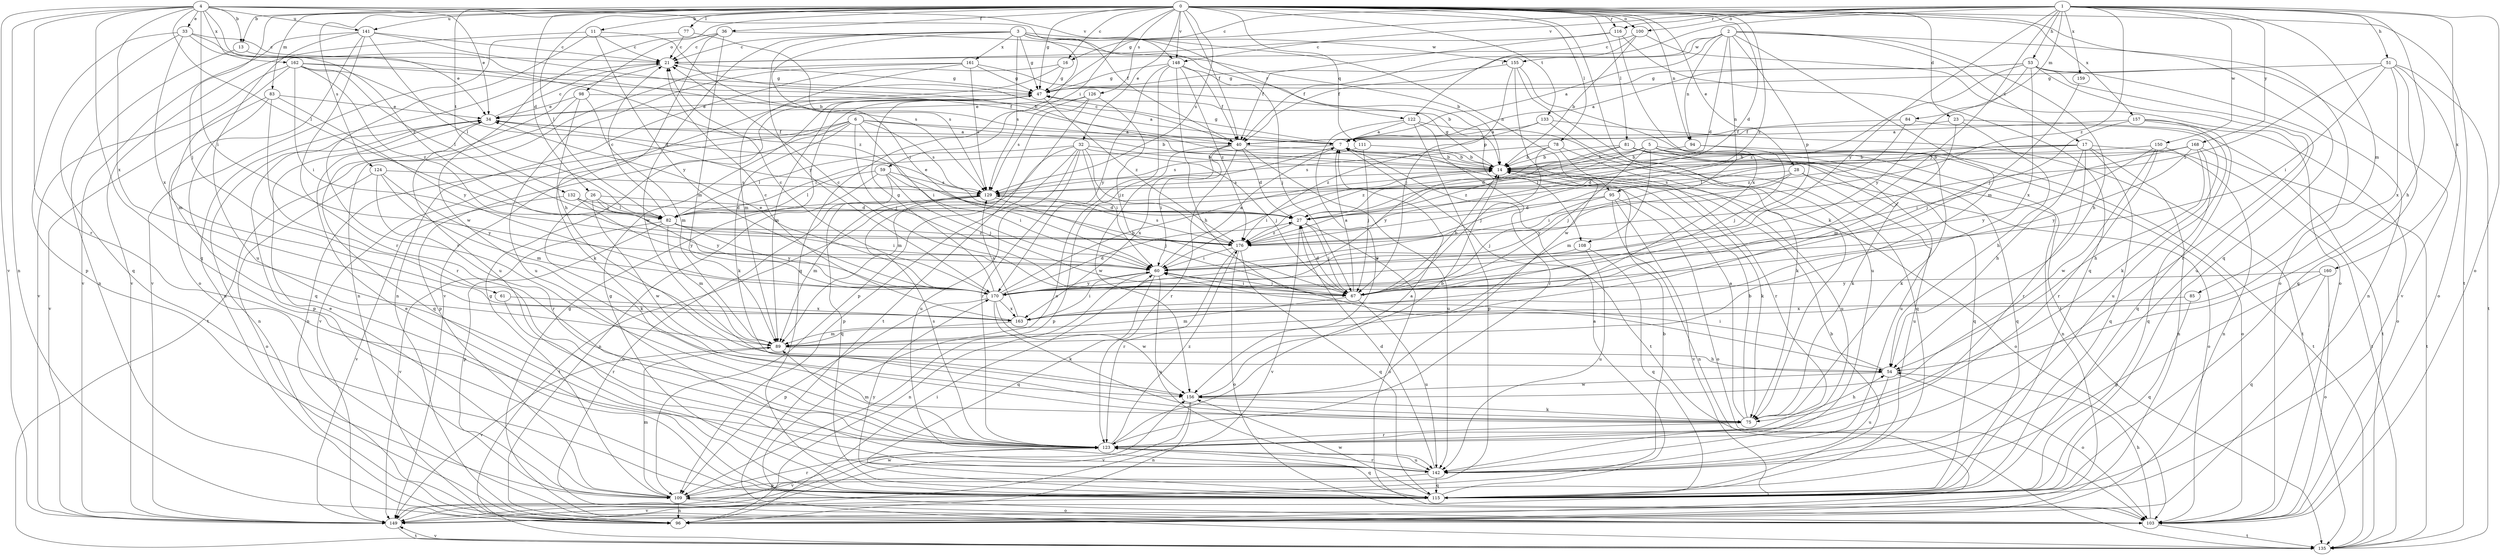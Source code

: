 strict digraph  {
0;
1;
2;
3;
4;
5;
6;
7;
11;
13;
14;
16;
17;
21;
23;
26;
27;
28;
32;
33;
34;
36;
40;
47;
51;
53;
54;
59;
60;
61;
67;
75;
77;
78;
81;
82;
83;
84;
85;
89;
94;
95;
96;
98;
100;
103;
108;
109;
111;
115;
116;
122;
123;
124;
126;
129;
132;
133;
135;
141;
142;
148;
149;
150;
155;
156;
157;
159;
160;
161;
162;
163;
168;
170;
176;
0 -> 11  [label=b];
0 -> 13  [label=b];
0 -> 16  [label=c];
0 -> 23  [label=d];
0 -> 26  [label=d];
0 -> 27  [label=d];
0 -> 28  [label=e];
0 -> 32  [label=e];
0 -> 36  [label=f];
0 -> 40  [label=f];
0 -> 47  [label=g];
0 -> 59  [label=i];
0 -> 61  [label=j];
0 -> 75  [label=k];
0 -> 77  [label=l];
0 -> 78  [label=l];
0 -> 81  [label=l];
0 -> 82  [label=l];
0 -> 83  [label=m];
0 -> 94  [label=n];
0 -> 98  [label=o];
0 -> 100  [label=o];
0 -> 111  [label=q];
0 -> 115  [label=q];
0 -> 116  [label=r];
0 -> 124  [label=s];
0 -> 126  [label=s];
0 -> 129  [label=s];
0 -> 132  [label=t];
0 -> 133  [label=t];
0 -> 135  [label=t];
0 -> 141  [label=u];
0 -> 148  [label=v];
0 -> 157  [label=x];
0 -> 176  [label=z];
1 -> 16  [label=c];
1 -> 47  [label=g];
1 -> 51  [label=h];
1 -> 53  [label=h];
1 -> 54  [label=h];
1 -> 67  [label=j];
1 -> 84  [label=m];
1 -> 85  [label=m];
1 -> 100  [label=o];
1 -> 103  [label=o];
1 -> 116  [label=r];
1 -> 122  [label=r];
1 -> 148  [label=v];
1 -> 150  [label=w];
1 -> 159  [label=x];
1 -> 160  [label=x];
1 -> 168  [label=y];
1 -> 170  [label=y];
1 -> 176  [label=z];
2 -> 7  [label=a];
2 -> 17  [label=c];
2 -> 27  [label=d];
2 -> 40  [label=f];
2 -> 54  [label=h];
2 -> 89  [label=m];
2 -> 94  [label=n];
2 -> 95  [label=n];
2 -> 103  [label=o];
2 -> 108  [label=p];
2 -> 155  [label=w];
3 -> 21  [label=c];
3 -> 47  [label=g];
3 -> 60  [label=i];
3 -> 95  [label=n];
3 -> 108  [label=p];
3 -> 115  [label=q];
3 -> 122  [label=r];
3 -> 129  [label=s];
3 -> 155  [label=w];
3 -> 156  [label=w];
3 -> 161  [label=x];
3 -> 170  [label=y];
4 -> 13  [label=b];
4 -> 33  [label=e];
4 -> 34  [label=e];
4 -> 40  [label=f];
4 -> 60  [label=i];
4 -> 82  [label=l];
4 -> 96  [label=n];
4 -> 115  [label=q];
4 -> 123  [label=r];
4 -> 141  [label=u];
4 -> 148  [label=v];
4 -> 149  [label=v];
4 -> 162  [label=x];
4 -> 163  [label=x];
4 -> 176  [label=z];
5 -> 14  [label=b];
5 -> 27  [label=d];
5 -> 67  [label=j];
5 -> 75  [label=k];
5 -> 89  [label=m];
5 -> 115  [label=q];
5 -> 135  [label=t];
5 -> 142  [label=u];
5 -> 176  [label=z];
6 -> 7  [label=a];
6 -> 14  [label=b];
6 -> 60  [label=i];
6 -> 67  [label=j];
6 -> 75  [label=k];
6 -> 96  [label=n];
6 -> 109  [label=p];
6 -> 129  [label=s];
6 -> 149  [label=v];
7 -> 14  [label=b];
7 -> 47  [label=g];
7 -> 82  [label=l];
7 -> 135  [label=t];
7 -> 163  [label=x];
11 -> 21  [label=c];
11 -> 123  [label=r];
11 -> 129  [label=s];
11 -> 149  [label=v];
11 -> 170  [label=y];
13 -> 96  [label=n];
13 -> 176  [label=z];
14 -> 47  [label=g];
14 -> 60  [label=i];
14 -> 75  [label=k];
14 -> 103  [label=o];
14 -> 129  [label=s];
16 -> 47  [label=g];
16 -> 96  [label=n];
16 -> 149  [label=v];
17 -> 14  [label=b];
17 -> 27  [label=d];
17 -> 54  [label=h];
17 -> 82  [label=l];
17 -> 96  [label=n];
17 -> 115  [label=q];
17 -> 123  [label=r];
17 -> 135  [label=t];
21 -> 47  [label=g];
21 -> 96  [label=n];
21 -> 142  [label=u];
23 -> 40  [label=f];
23 -> 54  [label=h];
23 -> 89  [label=m];
23 -> 135  [label=t];
26 -> 27  [label=d];
26 -> 75  [label=k];
26 -> 82  [label=l];
26 -> 156  [label=w];
26 -> 170  [label=y];
27 -> 34  [label=e];
27 -> 67  [label=j];
27 -> 103  [label=o];
27 -> 149  [label=v];
27 -> 176  [label=z];
28 -> 60  [label=i];
28 -> 103  [label=o];
28 -> 129  [label=s];
28 -> 142  [label=u];
28 -> 170  [label=y];
32 -> 14  [label=b];
32 -> 60  [label=i];
32 -> 67  [label=j];
32 -> 82  [label=l];
32 -> 89  [label=m];
32 -> 109  [label=p];
32 -> 123  [label=r];
32 -> 142  [label=u];
32 -> 176  [label=z];
33 -> 14  [label=b];
33 -> 21  [label=c];
33 -> 34  [label=e];
33 -> 109  [label=p];
33 -> 115  [label=q];
33 -> 163  [label=x];
34 -> 7  [label=a];
34 -> 21  [label=c];
34 -> 40  [label=f];
34 -> 96  [label=n];
34 -> 109  [label=p];
34 -> 115  [label=q];
36 -> 14  [label=b];
36 -> 21  [label=c];
36 -> 54  [label=h];
36 -> 89  [label=m];
36 -> 156  [label=w];
40 -> 14  [label=b];
40 -> 21  [label=c];
40 -> 27  [label=d];
40 -> 60  [label=i];
40 -> 109  [label=p];
40 -> 123  [label=r];
40 -> 142  [label=u];
40 -> 156  [label=w];
47 -> 34  [label=e];
47 -> 89  [label=m];
47 -> 176  [label=z];
51 -> 47  [label=g];
51 -> 60  [label=i];
51 -> 103  [label=o];
51 -> 115  [label=q];
51 -> 135  [label=t];
51 -> 163  [label=x];
51 -> 176  [label=z];
53 -> 7  [label=a];
53 -> 47  [label=g];
53 -> 96  [label=n];
53 -> 123  [label=r];
53 -> 142  [label=u];
53 -> 149  [label=v];
53 -> 163  [label=x];
53 -> 170  [label=y];
53 -> 176  [label=z];
54 -> 60  [label=i];
54 -> 103  [label=o];
54 -> 142  [label=u];
54 -> 156  [label=w];
59 -> 60  [label=i];
59 -> 67  [label=j];
59 -> 82  [label=l];
59 -> 96  [label=n];
59 -> 115  [label=q];
59 -> 129  [label=s];
60 -> 7  [label=a];
60 -> 67  [label=j];
60 -> 96  [label=n];
60 -> 115  [label=q];
60 -> 142  [label=u];
60 -> 170  [label=y];
61 -> 123  [label=r];
61 -> 163  [label=x];
67 -> 7  [label=a];
67 -> 14  [label=b];
67 -> 21  [label=c];
67 -> 27  [label=d];
67 -> 60  [label=i];
67 -> 89  [label=m];
67 -> 142  [label=u];
75 -> 7  [label=a];
75 -> 14  [label=b];
75 -> 54  [label=h];
75 -> 123  [label=r];
77 -> 21  [label=c];
77 -> 129  [label=s];
77 -> 149  [label=v];
78 -> 14  [label=b];
78 -> 67  [label=j];
78 -> 123  [label=r];
78 -> 129  [label=s];
78 -> 142  [label=u];
81 -> 14  [label=b];
81 -> 96  [label=n];
81 -> 103  [label=o];
81 -> 115  [label=q];
81 -> 170  [label=y];
81 -> 176  [label=z];
82 -> 21  [label=c];
82 -> 60  [label=i];
82 -> 89  [label=m];
82 -> 109  [label=p];
82 -> 149  [label=v];
82 -> 170  [label=y];
82 -> 176  [label=z];
83 -> 34  [label=e];
83 -> 115  [label=q];
83 -> 123  [label=r];
83 -> 149  [label=v];
83 -> 170  [label=y];
84 -> 40  [label=f];
84 -> 75  [label=k];
84 -> 176  [label=z];
85 -> 115  [label=q];
85 -> 163  [label=x];
89 -> 54  [label=h];
89 -> 149  [label=v];
94 -> 14  [label=b];
94 -> 67  [label=j];
94 -> 75  [label=k];
95 -> 27  [label=d];
95 -> 67  [label=j];
95 -> 96  [label=n];
95 -> 103  [label=o];
95 -> 149  [label=v];
96 -> 60  [label=i];
98 -> 7  [label=a];
98 -> 34  [label=e];
98 -> 75  [label=k];
98 -> 89  [label=m];
98 -> 135  [label=t];
100 -> 14  [label=b];
100 -> 21  [label=c];
100 -> 40  [label=f];
100 -> 103  [label=o];
103 -> 47  [label=g];
103 -> 54  [label=h];
103 -> 135  [label=t];
108 -> 60  [label=i];
108 -> 115  [label=q];
108 -> 142  [label=u];
109 -> 14  [label=b];
109 -> 34  [label=e];
109 -> 47  [label=g];
109 -> 89  [label=m];
109 -> 96  [label=n];
109 -> 103  [label=o];
109 -> 123  [label=r];
111 -> 14  [label=b];
111 -> 67  [label=j];
111 -> 129  [label=s];
115 -> 7  [label=a];
115 -> 14  [label=b];
115 -> 34  [label=e];
115 -> 47  [label=g];
115 -> 149  [label=v];
115 -> 156  [label=w];
115 -> 170  [label=y];
116 -> 21  [label=c];
116 -> 40  [label=f];
116 -> 115  [label=q];
116 -> 163  [label=x];
122 -> 7  [label=a];
122 -> 109  [label=p];
122 -> 115  [label=q];
122 -> 123  [label=r];
122 -> 156  [label=w];
123 -> 7  [label=a];
123 -> 89  [label=m];
123 -> 115  [label=q];
123 -> 129  [label=s];
123 -> 142  [label=u];
123 -> 149  [label=v];
123 -> 176  [label=z];
124 -> 89  [label=m];
124 -> 103  [label=o];
124 -> 123  [label=r];
124 -> 129  [label=s];
124 -> 170  [label=y];
126 -> 34  [label=e];
126 -> 67  [label=j];
126 -> 109  [label=p];
126 -> 129  [label=s];
126 -> 135  [label=t];
129 -> 27  [label=d];
129 -> 67  [label=j];
129 -> 89  [label=m];
129 -> 103  [label=o];
129 -> 135  [label=t];
132 -> 27  [label=d];
132 -> 82  [label=l];
132 -> 149  [label=v];
132 -> 170  [label=y];
133 -> 7  [label=a];
133 -> 75  [label=k];
133 -> 135  [label=t];
133 -> 176  [label=z];
135 -> 149  [label=v];
141 -> 14  [label=b];
141 -> 21  [label=c];
141 -> 82  [label=l];
141 -> 103  [label=o];
141 -> 123  [label=r];
141 -> 142  [label=u];
141 -> 149  [label=v];
142 -> 27  [label=d];
142 -> 109  [label=p];
142 -> 115  [label=q];
142 -> 123  [label=r];
148 -> 40  [label=f];
148 -> 47  [label=g];
148 -> 54  [label=h];
148 -> 67  [label=j];
148 -> 103  [label=o];
148 -> 170  [label=y];
148 -> 176  [label=z];
149 -> 135  [label=t];
149 -> 156  [label=w];
150 -> 14  [label=b];
150 -> 96  [label=n];
150 -> 123  [label=r];
150 -> 156  [label=w];
150 -> 170  [label=y];
155 -> 47  [label=g];
155 -> 67  [label=j];
155 -> 135  [label=t];
155 -> 142  [label=u];
155 -> 156  [label=w];
156 -> 14  [label=b];
156 -> 75  [label=k];
156 -> 96  [label=n];
156 -> 149  [label=v];
157 -> 7  [label=a];
157 -> 67  [label=j];
157 -> 103  [label=o];
157 -> 115  [label=q];
157 -> 142  [label=u];
159 -> 67  [label=j];
160 -> 103  [label=o];
160 -> 109  [label=p];
160 -> 115  [label=q];
160 -> 170  [label=y];
161 -> 14  [label=b];
161 -> 47  [label=g];
161 -> 89  [label=m];
161 -> 96  [label=n];
161 -> 129  [label=s];
161 -> 142  [label=u];
162 -> 27  [label=d];
162 -> 40  [label=f];
162 -> 47  [label=g];
162 -> 60  [label=i];
162 -> 82  [label=l];
162 -> 89  [label=m];
162 -> 149  [label=v];
162 -> 176  [label=z];
163 -> 21  [label=c];
163 -> 60  [label=i];
163 -> 89  [label=m];
163 -> 129  [label=s];
168 -> 14  [label=b];
168 -> 54  [label=h];
168 -> 60  [label=i];
168 -> 82  [label=l];
168 -> 115  [label=q];
168 -> 135  [label=t];
168 -> 170  [label=y];
170 -> 14  [label=b];
170 -> 21  [label=c];
170 -> 27  [label=d];
170 -> 34  [label=e];
170 -> 47  [label=g];
170 -> 75  [label=k];
170 -> 109  [label=p];
170 -> 156  [label=w];
170 -> 163  [label=x];
176 -> 60  [label=i];
176 -> 103  [label=o];
176 -> 115  [label=q];
176 -> 123  [label=r];
176 -> 129  [label=s];
}

